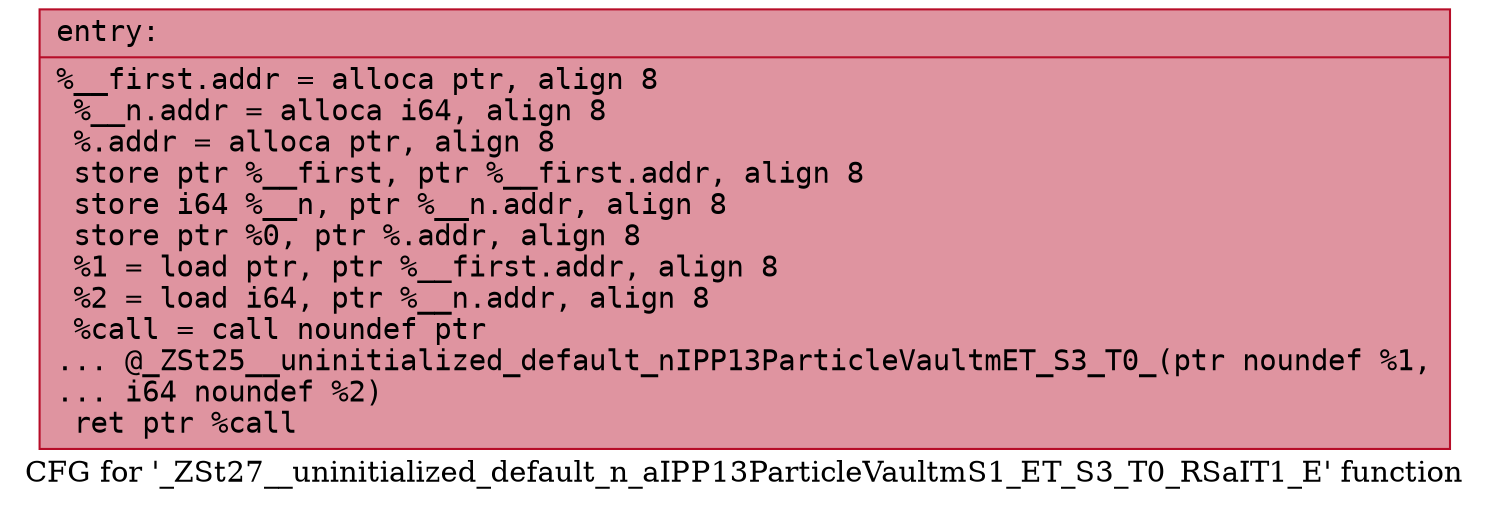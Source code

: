 digraph "CFG for '_ZSt27__uninitialized_default_n_aIPP13ParticleVaultmS1_ET_S3_T0_RSaIT1_E' function" {
	label="CFG for '_ZSt27__uninitialized_default_n_aIPP13ParticleVaultmS1_ET_S3_T0_RSaIT1_E' function";

	Node0x55907114e200 [shape=record,color="#b70d28ff", style=filled, fillcolor="#b70d2870" fontname="Courier",label="{entry:\l|  %__first.addr = alloca ptr, align 8\l  %__n.addr = alloca i64, align 8\l  %.addr = alloca ptr, align 8\l  store ptr %__first, ptr %__first.addr, align 8\l  store i64 %__n, ptr %__n.addr, align 8\l  store ptr %0, ptr %.addr, align 8\l  %1 = load ptr, ptr %__first.addr, align 8\l  %2 = load i64, ptr %__n.addr, align 8\l  %call = call noundef ptr\l... @_ZSt25__uninitialized_default_nIPP13ParticleVaultmET_S3_T0_(ptr noundef %1,\l... i64 noundef %2)\l  ret ptr %call\l}"];
}
